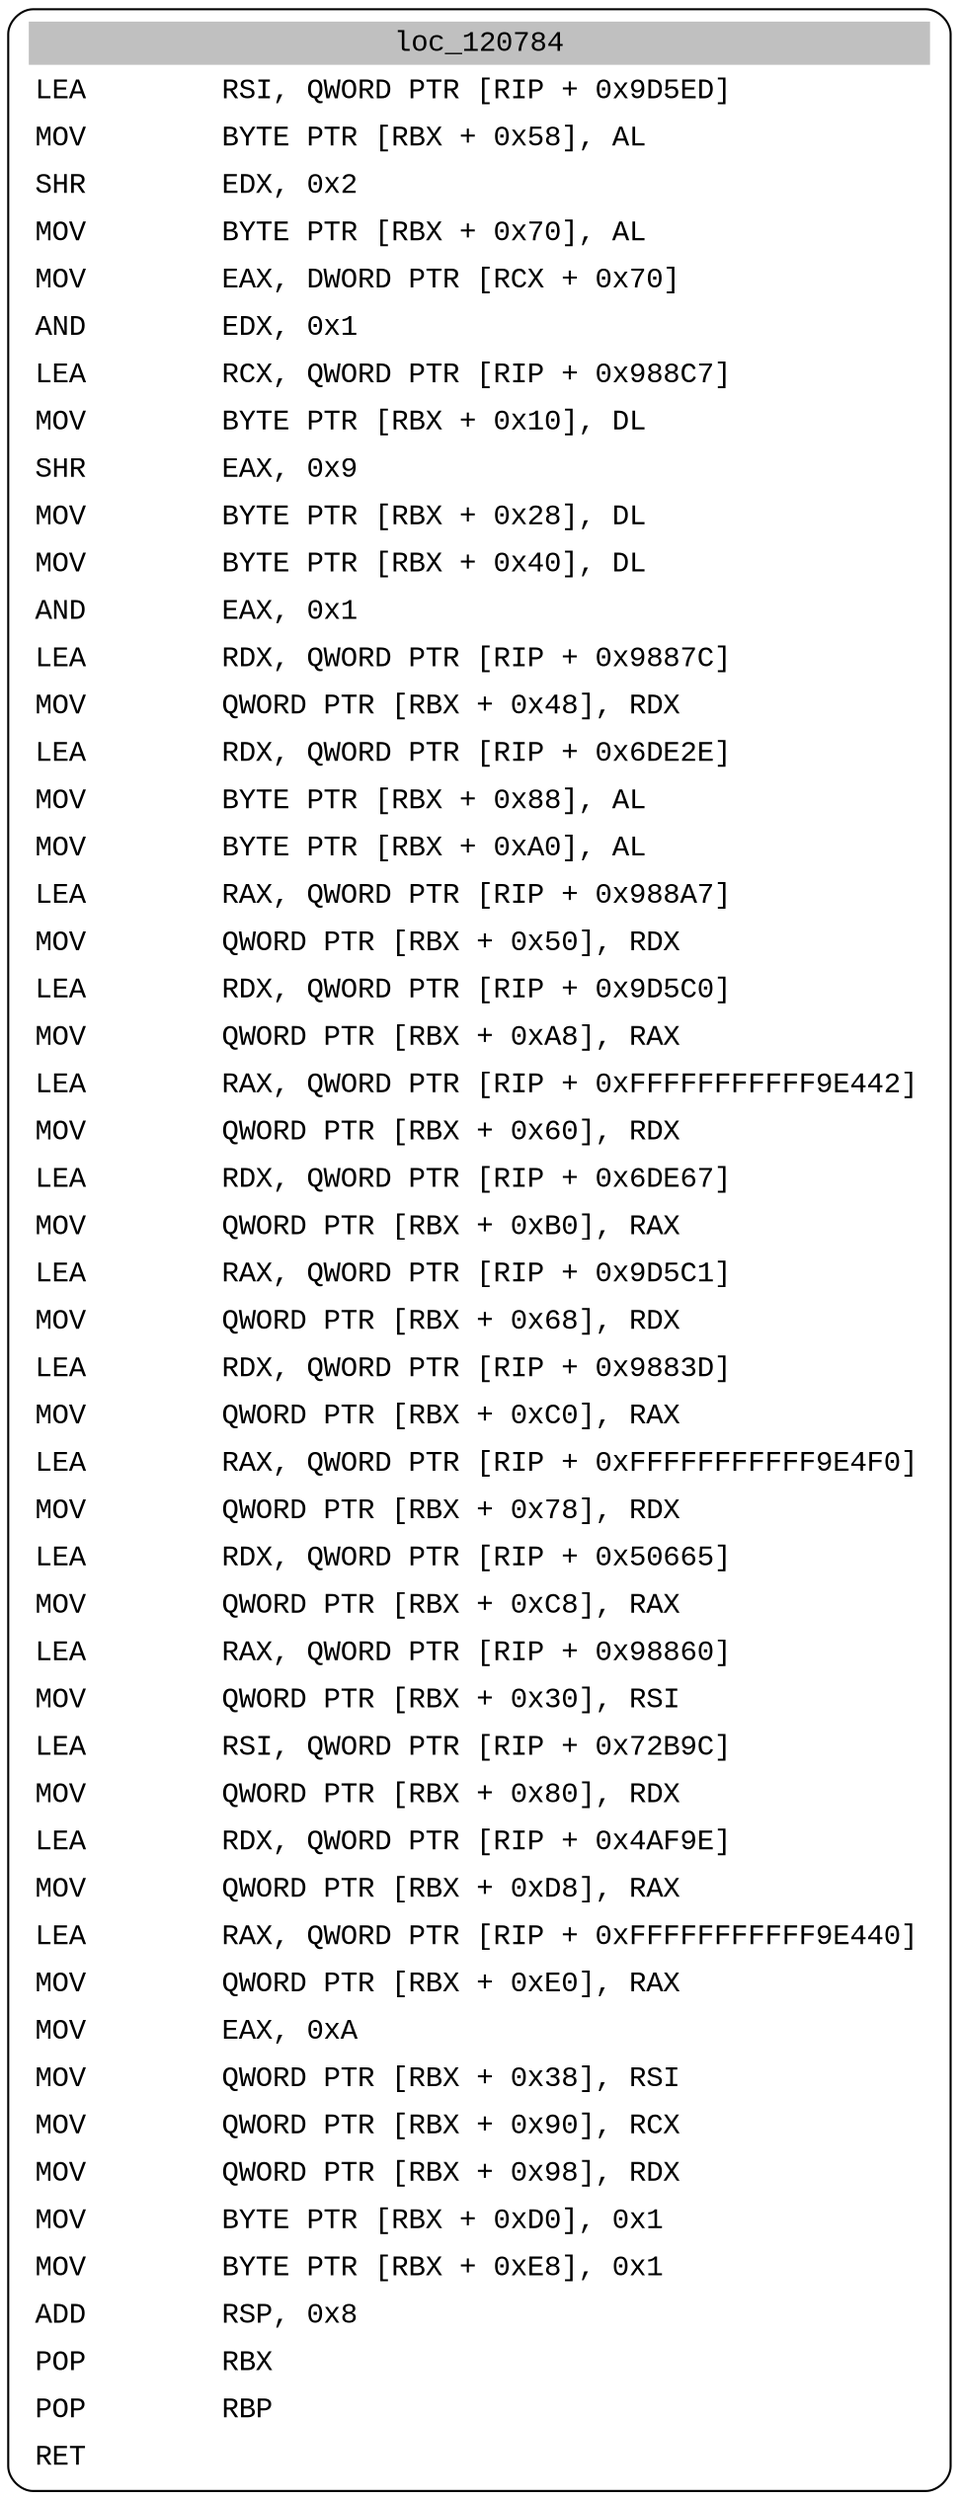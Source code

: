 digraph asm_graph {
1941 [
shape="Mrecord" fontname="Courier New"label =<<table border="0" cellborder="0" cellpadding="3"><tr><td align="center" colspan="2" bgcolor="grey">loc_120784</td></tr><tr><td align="left">LEA        RSI, QWORD PTR [RIP + 0x9D5ED]</td></tr><tr><td align="left">MOV        BYTE PTR [RBX + 0x58], AL</td></tr><tr><td align="left">SHR        EDX, 0x2</td></tr><tr><td align="left">MOV        BYTE PTR [RBX + 0x70], AL</td></tr><tr><td align="left">MOV        EAX, DWORD PTR [RCX + 0x70]</td></tr><tr><td align="left">AND        EDX, 0x1</td></tr><tr><td align="left">LEA        RCX, QWORD PTR [RIP + 0x988C7]</td></tr><tr><td align="left">MOV        BYTE PTR [RBX + 0x10], DL</td></tr><tr><td align="left">SHR        EAX, 0x9</td></tr><tr><td align="left">MOV        BYTE PTR [RBX + 0x28], DL</td></tr><tr><td align="left">MOV        BYTE PTR [RBX + 0x40], DL</td></tr><tr><td align="left">AND        EAX, 0x1</td></tr><tr><td align="left">LEA        RDX, QWORD PTR [RIP + 0x9887C]</td></tr><tr><td align="left">MOV        QWORD PTR [RBX + 0x48], RDX</td></tr><tr><td align="left">LEA        RDX, QWORD PTR [RIP + 0x6DE2E]</td></tr><tr><td align="left">MOV        BYTE PTR [RBX + 0x88], AL</td></tr><tr><td align="left">MOV        BYTE PTR [RBX + 0xA0], AL</td></tr><tr><td align="left">LEA        RAX, QWORD PTR [RIP + 0x988A7]</td></tr><tr><td align="left">MOV        QWORD PTR [RBX + 0x50], RDX</td></tr><tr><td align="left">LEA        RDX, QWORD PTR [RIP + 0x9D5C0]</td></tr><tr><td align="left">MOV        QWORD PTR [RBX + 0xA8], RAX</td></tr><tr><td align="left">LEA        RAX, QWORD PTR [RIP + 0xFFFFFFFFFFF9E442]</td></tr><tr><td align="left">MOV        QWORD PTR [RBX + 0x60], RDX</td></tr><tr><td align="left">LEA        RDX, QWORD PTR [RIP + 0x6DE67]</td></tr><tr><td align="left">MOV        QWORD PTR [RBX + 0xB0], RAX</td></tr><tr><td align="left">LEA        RAX, QWORD PTR [RIP + 0x9D5C1]</td></tr><tr><td align="left">MOV        QWORD PTR [RBX + 0x68], RDX</td></tr><tr><td align="left">LEA        RDX, QWORD PTR [RIP + 0x9883D]</td></tr><tr><td align="left">MOV        QWORD PTR [RBX + 0xC0], RAX</td></tr><tr><td align="left">LEA        RAX, QWORD PTR [RIP + 0xFFFFFFFFFFF9E4F0]</td></tr><tr><td align="left">MOV        QWORD PTR [RBX + 0x78], RDX</td></tr><tr><td align="left">LEA        RDX, QWORD PTR [RIP + 0x50665]</td></tr><tr><td align="left">MOV        QWORD PTR [RBX + 0xC8], RAX</td></tr><tr><td align="left">LEA        RAX, QWORD PTR [RIP + 0x98860]</td></tr><tr><td align="left">MOV        QWORD PTR [RBX + 0x30], RSI</td></tr><tr><td align="left">LEA        RSI, QWORD PTR [RIP + 0x72B9C]</td></tr><tr><td align="left">MOV        QWORD PTR [RBX + 0x80], RDX</td></tr><tr><td align="left">LEA        RDX, QWORD PTR [RIP + 0x4AF9E]</td></tr><tr><td align="left">MOV        QWORD PTR [RBX + 0xD8], RAX</td></tr><tr><td align="left">LEA        RAX, QWORD PTR [RIP + 0xFFFFFFFFFFF9E440]</td></tr><tr><td align="left">MOV        QWORD PTR [RBX + 0xE0], RAX</td></tr><tr><td align="left">MOV        EAX, 0xA</td></tr><tr><td align="left">MOV        QWORD PTR [RBX + 0x38], RSI</td></tr><tr><td align="left">MOV        QWORD PTR [RBX + 0x90], RCX</td></tr><tr><td align="left">MOV        QWORD PTR [RBX + 0x98], RDX</td></tr><tr><td align="left">MOV        BYTE PTR [RBX + 0xD0], 0x1</td></tr><tr><td align="left">MOV        BYTE PTR [RBX + 0xE8], 0x1</td></tr><tr><td align="left">ADD        RSP, 0x8</td></tr><tr><td align="left">POP        RBX</td></tr><tr><td align="left">POP        RBP</td></tr><tr><td align="left">RET        </td></tr></table>> ];
}